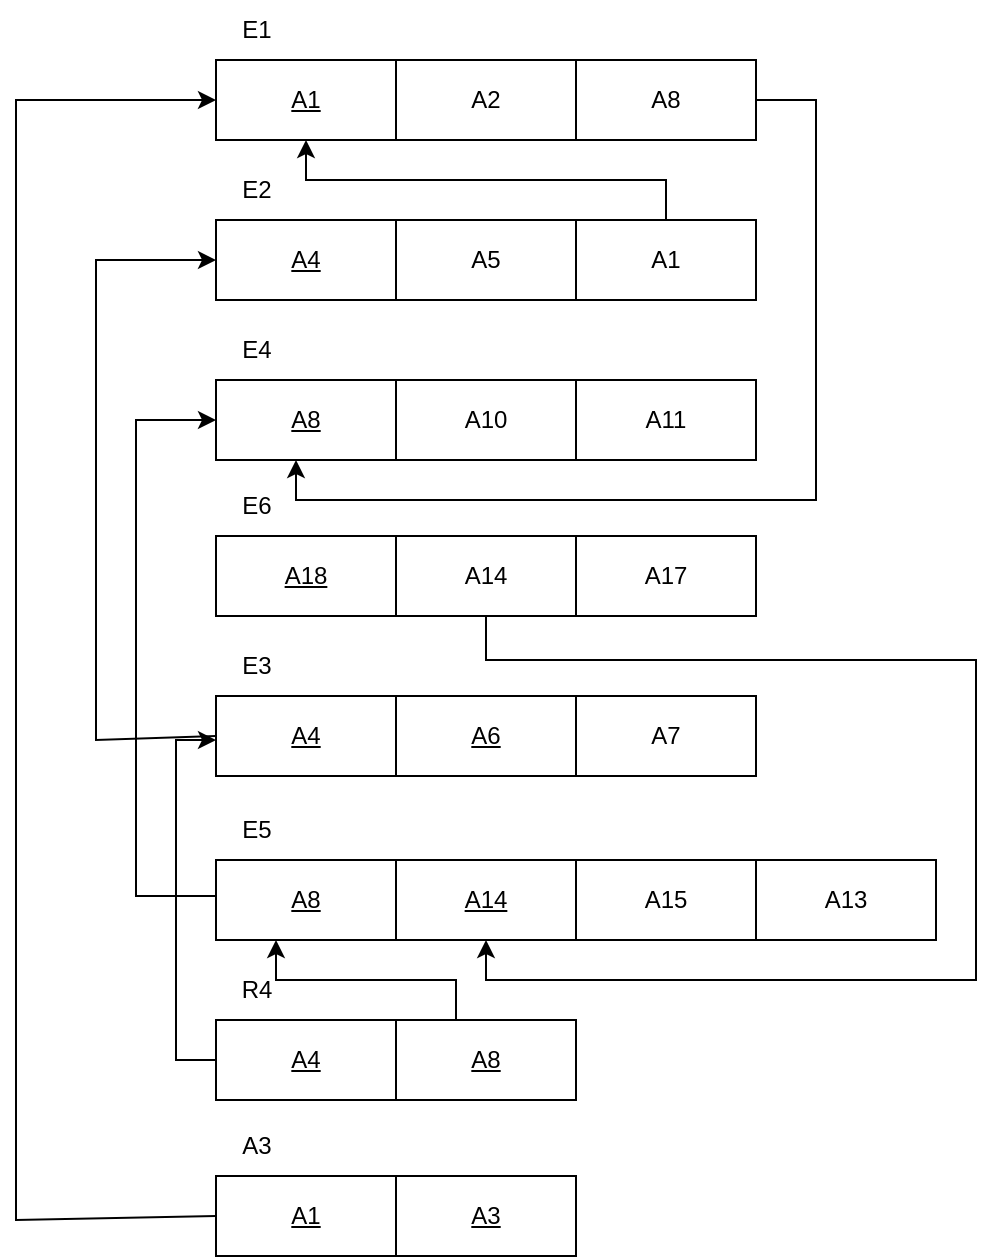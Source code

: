 <mxfile version="26.1.0">
  <diagram id="R2lEEEUBdFMjLlhIrx00" name="Page-1">
    <mxGraphModel dx="466" dy="687" grid="1" gridSize="10" guides="1" tooltips="1" connect="1" arrows="1" fold="1" page="1" pageScale="1" pageWidth="850" pageHeight="1100" math="0" shadow="0" extFonts="Permanent Marker^https://fonts.googleapis.com/css?family=Permanent+Marker">
      <root>
        <mxCell id="0" />
        <mxCell id="1" parent="0" />
        <mxCell id="f3NPworkl2Eo52ftp_1T-24" value="&lt;u&gt;A1&lt;/u&gt;" style="rounded=0;whiteSpace=wrap;html=1;movable=1;resizable=1;rotatable=1;deletable=1;editable=1;locked=0;connectable=1;" vertex="1" parent="1">
          <mxGeometry x="160" y="160" width="90" height="40" as="geometry" />
        </mxCell>
        <mxCell id="f3NPworkl2Eo52ftp_1T-25" value="A2" style="rounded=0;whiteSpace=wrap;html=1;movable=1;resizable=1;rotatable=1;deletable=1;editable=1;locked=0;connectable=1;" vertex="1" parent="1">
          <mxGeometry x="250" y="160" width="90" height="40" as="geometry" />
        </mxCell>
        <mxCell id="f3NPworkl2Eo52ftp_1T-26" value="E1" style="text;html=1;align=center;verticalAlign=middle;resizable=0;points=[];autosize=1;strokeColor=none;fillColor=none;" vertex="1" parent="1">
          <mxGeometry x="160" y="130" width="40" height="30" as="geometry" />
        </mxCell>
        <mxCell id="f3NPworkl2Eo52ftp_1T-27" value="&lt;u&gt;A4&lt;/u&gt;" style="rounded=0;whiteSpace=wrap;html=1;movable=1;resizable=1;rotatable=1;deletable=1;editable=1;locked=0;connectable=1;" vertex="1" parent="1">
          <mxGeometry x="160" y="240" width="90" height="40" as="geometry" />
        </mxCell>
        <mxCell id="f3NPworkl2Eo52ftp_1T-28" value="E2" style="text;html=1;align=center;verticalAlign=middle;resizable=0;points=[];autosize=1;strokeColor=none;fillColor=none;" vertex="1" parent="1">
          <mxGeometry x="160" y="210" width="40" height="30" as="geometry" />
        </mxCell>
        <mxCell id="f3NPworkl2Eo52ftp_1T-29" value="A5" style="rounded=0;whiteSpace=wrap;html=1;movable=1;resizable=1;rotatable=1;deletable=1;editable=1;locked=0;connectable=1;" vertex="1" parent="1">
          <mxGeometry x="250" y="240" width="90" height="40" as="geometry" />
        </mxCell>
        <mxCell id="f3NPworkl2Eo52ftp_1T-30" value="&lt;u&gt;A8&lt;/u&gt;" style="rounded=0;whiteSpace=wrap;html=1;movable=1;resizable=1;rotatable=1;deletable=1;editable=1;locked=0;connectable=1;" vertex="1" parent="1">
          <mxGeometry x="160" y="320" width="90" height="40" as="geometry" />
        </mxCell>
        <mxCell id="f3NPworkl2Eo52ftp_1T-31" value="A10" style="rounded=0;whiteSpace=wrap;html=1;movable=1;resizable=1;rotatable=1;deletable=1;editable=1;locked=0;connectable=1;" vertex="1" parent="1">
          <mxGeometry x="250" y="320" width="90" height="40" as="geometry" />
        </mxCell>
        <mxCell id="f3NPworkl2Eo52ftp_1T-32" value="E4" style="text;html=1;align=center;verticalAlign=middle;resizable=0;points=[];autosize=1;strokeColor=none;fillColor=none;" vertex="1" parent="1">
          <mxGeometry x="160" y="290" width="40" height="30" as="geometry" />
        </mxCell>
        <mxCell id="f3NPworkl2Eo52ftp_1T-33" value="E6" style="text;html=1;align=center;verticalAlign=middle;resizable=0;points=[];autosize=1;strokeColor=none;fillColor=none;" vertex="1" parent="1">
          <mxGeometry x="160" y="368" width="40" height="30" as="geometry" />
        </mxCell>
        <mxCell id="f3NPworkl2Eo52ftp_1T-34" value="&lt;u&gt;A18&lt;/u&gt;" style="rounded=0;whiteSpace=wrap;html=1;movable=1;resizable=1;rotatable=1;deletable=1;editable=1;locked=0;connectable=1;" vertex="1" parent="1">
          <mxGeometry x="160" y="398" width="90" height="40" as="geometry" />
        </mxCell>
        <mxCell id="f3NPworkl2Eo52ftp_1T-36" value="A11" style="rounded=0;whiteSpace=wrap;html=1;movable=1;resizable=1;rotatable=1;deletable=1;editable=1;locked=0;connectable=1;" vertex="1" parent="1">
          <mxGeometry x="340" y="320" width="90" height="40" as="geometry" />
        </mxCell>
        <mxCell id="f3NPworkl2Eo52ftp_1T-37" value="E3" style="text;html=1;align=center;verticalAlign=middle;resizable=0;points=[];autosize=1;strokeColor=none;fillColor=none;" vertex="1" parent="1">
          <mxGeometry x="160" y="448" width="40" height="30" as="geometry" />
        </mxCell>
        <mxCell id="f3NPworkl2Eo52ftp_1T-38" value="&lt;u&gt;A4&lt;/u&gt;" style="rounded=0;whiteSpace=wrap;html=1;movable=1;resizable=1;rotatable=1;deletable=1;editable=1;locked=0;connectable=1;" vertex="1" parent="1">
          <mxGeometry x="160" y="478" width="90" height="40" as="geometry" />
        </mxCell>
        <mxCell id="f3NPworkl2Eo52ftp_1T-39" value="&lt;u&gt;A6&lt;/u&gt;" style="rounded=0;whiteSpace=wrap;html=1;movable=1;resizable=1;rotatable=1;deletable=1;editable=1;locked=0;connectable=1;" vertex="1" parent="1">
          <mxGeometry x="250" y="478" width="90" height="40" as="geometry" />
        </mxCell>
        <mxCell id="f3NPworkl2Eo52ftp_1T-40" value="A7" style="rounded=0;whiteSpace=wrap;html=1;movable=1;resizable=1;rotatable=1;deletable=1;editable=1;locked=0;connectable=1;" vertex="1" parent="1">
          <mxGeometry x="340" y="478" width="90" height="40" as="geometry" />
        </mxCell>
        <mxCell id="f3NPworkl2Eo52ftp_1T-41" value="" style="endArrow=classic;html=1;rounded=0;exitX=0;exitY=0.5;exitDx=0;exitDy=0;entryX=0;entryY=0.5;entryDx=0;entryDy=0;" edge="1" parent="1" source="f3NPworkl2Eo52ftp_1T-38" target="f3NPworkl2Eo52ftp_1T-27">
          <mxGeometry width="50" height="50" relative="1" as="geometry">
            <mxPoint x="190" y="320" as="sourcePoint" />
            <mxPoint x="100" y="500" as="targetPoint" />
            <Array as="points">
              <mxPoint x="100" y="500" />
              <mxPoint x="100" y="370" />
              <mxPoint x="100" y="260" />
            </Array>
          </mxGeometry>
        </mxCell>
        <mxCell id="f3NPworkl2Eo52ftp_1T-42" value="E5" style="text;html=1;align=center;verticalAlign=middle;resizable=0;points=[];autosize=1;strokeColor=none;fillColor=none;" vertex="1" parent="1">
          <mxGeometry x="160" y="530" width="40" height="30" as="geometry" />
        </mxCell>
        <mxCell id="f3NPworkl2Eo52ftp_1T-43" value="&lt;u&gt;A8&lt;/u&gt;" style="rounded=0;whiteSpace=wrap;html=1;movable=1;resizable=1;rotatable=1;deletable=1;editable=1;locked=0;connectable=1;" vertex="1" parent="1">
          <mxGeometry x="160" y="560" width="90" height="40" as="geometry" />
        </mxCell>
        <mxCell id="f3NPworkl2Eo52ftp_1T-45" value="&lt;u&gt;A14&lt;/u&gt;" style="rounded=0;whiteSpace=wrap;html=1;movable=1;resizable=1;rotatable=1;deletable=1;editable=1;locked=0;connectable=1;" vertex="1" parent="1">
          <mxGeometry x="250" y="560" width="90" height="40" as="geometry" />
        </mxCell>
        <mxCell id="f3NPworkl2Eo52ftp_1T-46" value="A15" style="rounded=0;whiteSpace=wrap;html=1;movable=1;resizable=1;rotatable=1;deletable=1;editable=1;locked=0;connectable=1;" vertex="1" parent="1">
          <mxGeometry x="340" y="560" width="90" height="40" as="geometry" />
        </mxCell>
        <mxCell id="f3NPworkl2Eo52ftp_1T-47" value="" style="endArrow=classic;html=1;rounded=0;exitX=0;exitY=0.5;exitDx=0;exitDy=0;entryX=0;entryY=0.5;entryDx=0;entryDy=0;" edge="1" parent="1">
          <mxGeometry width="50" height="50" relative="1" as="geometry">
            <mxPoint x="160" y="578" as="sourcePoint" />
            <mxPoint x="160" y="340" as="targetPoint" />
            <Array as="points">
              <mxPoint x="120" y="578" />
              <mxPoint x="120" y="520" />
              <mxPoint x="120" y="390" />
              <mxPoint x="120" y="340" />
            </Array>
          </mxGeometry>
        </mxCell>
        <mxCell id="f3NPworkl2Eo52ftp_1T-48" value="A8" style="rounded=0;whiteSpace=wrap;html=1;movable=1;resizable=1;rotatable=1;deletable=1;editable=1;locked=0;connectable=1;" vertex="1" parent="1">
          <mxGeometry x="340" y="160" width="90" height="40" as="geometry" />
        </mxCell>
        <mxCell id="f3NPworkl2Eo52ftp_1T-49" value="" style="endArrow=classic;html=1;rounded=0;exitX=1;exitY=0.5;exitDx=0;exitDy=0;entryX=0.5;entryY=1;entryDx=0;entryDy=0;" edge="1" parent="1" source="f3NPworkl2Eo52ftp_1T-48">
          <mxGeometry width="50" height="50" relative="1" as="geometry">
            <mxPoint x="425" y="180" as="sourcePoint" />
            <mxPoint x="200" y="360" as="targetPoint" />
            <Array as="points">
              <mxPoint x="460" y="180" />
              <mxPoint x="460" y="270" />
              <mxPoint x="460" y="380" />
              <mxPoint x="200" y="380" />
            </Array>
          </mxGeometry>
        </mxCell>
        <mxCell id="f3NPworkl2Eo52ftp_1T-50" value="A1" style="rounded=0;whiteSpace=wrap;html=1;movable=1;resizable=1;rotatable=1;deletable=1;editable=1;locked=0;connectable=1;" vertex="1" parent="1">
          <mxGeometry x="340" y="240" width="90" height="40" as="geometry" />
        </mxCell>
        <mxCell id="f3NPworkl2Eo52ftp_1T-51" value="" style="endArrow=classic;html=1;rounded=0;exitX=0.5;exitY=0;exitDx=0;exitDy=0;entryX=0.5;entryY=1;entryDx=0;entryDy=0;" edge="1" parent="1" source="f3NPworkl2Eo52ftp_1T-50" target="f3NPworkl2Eo52ftp_1T-24">
          <mxGeometry width="50" height="50" relative="1" as="geometry">
            <mxPoint x="250" y="420" as="sourcePoint" />
            <mxPoint x="300" y="370" as="targetPoint" />
            <Array as="points">
              <mxPoint x="385" y="220" />
              <mxPoint x="205" y="220" />
            </Array>
          </mxGeometry>
        </mxCell>
        <mxCell id="f3NPworkl2Eo52ftp_1T-52" value="A14" style="rounded=0;whiteSpace=wrap;html=1;movable=1;resizable=1;rotatable=1;deletable=1;editable=1;locked=0;connectable=1;" vertex="1" parent="1">
          <mxGeometry x="250" y="398" width="90" height="40" as="geometry" />
        </mxCell>
        <mxCell id="f3NPworkl2Eo52ftp_1T-53" value="A17" style="rounded=0;whiteSpace=wrap;html=1;movable=1;resizable=1;rotatable=1;deletable=1;editable=1;locked=0;connectable=1;" vertex="1" parent="1">
          <mxGeometry x="340" y="398" width="90" height="40" as="geometry" />
        </mxCell>
        <mxCell id="f3NPworkl2Eo52ftp_1T-54" value="" style="endArrow=classic;html=1;rounded=0;exitX=0.5;exitY=1;exitDx=0;exitDy=0;entryX=0.5;entryY=1;entryDx=0;entryDy=0;" edge="1" parent="1" source="f3NPworkl2Eo52ftp_1T-52" target="f3NPworkl2Eo52ftp_1T-45">
          <mxGeometry width="50" height="50" relative="1" as="geometry">
            <mxPoint x="250" y="420" as="sourcePoint" />
            <mxPoint x="300" y="370" as="targetPoint" />
            <Array as="points">
              <mxPoint x="295" y="460" />
              <mxPoint x="460" y="460" />
              <mxPoint x="540" y="460" />
              <mxPoint x="540" y="520" />
              <mxPoint x="540" y="620" />
              <mxPoint x="460" y="620" />
              <mxPoint x="295" y="620" />
            </Array>
          </mxGeometry>
        </mxCell>
        <mxCell id="f3NPworkl2Eo52ftp_1T-55" value="A13" style="rounded=0;whiteSpace=wrap;html=1;movable=1;resizable=1;rotatable=1;deletable=1;editable=1;locked=0;connectable=1;" vertex="1" parent="1">
          <mxGeometry x="430" y="560" width="90" height="40" as="geometry" />
        </mxCell>
        <mxCell id="f3NPworkl2Eo52ftp_1T-56" value="R4" style="text;html=1;align=center;verticalAlign=middle;resizable=0;points=[];autosize=1;strokeColor=none;fillColor=none;" vertex="1" parent="1">
          <mxGeometry x="160" y="610" width="40" height="30" as="geometry" />
        </mxCell>
        <mxCell id="f3NPworkl2Eo52ftp_1T-57" value="&lt;u&gt;A4&lt;/u&gt;" style="rounded=0;whiteSpace=wrap;html=1;movable=1;resizable=1;rotatable=1;deletable=1;editable=1;locked=0;connectable=1;" vertex="1" parent="1">
          <mxGeometry x="160" y="640" width="90" height="40" as="geometry" />
        </mxCell>
        <mxCell id="f3NPworkl2Eo52ftp_1T-58" value="&lt;u&gt;A8&lt;/u&gt;" style="rounded=0;whiteSpace=wrap;html=1;movable=1;resizable=1;rotatable=1;deletable=1;editable=1;locked=0;connectable=1;" vertex="1" parent="1">
          <mxGeometry x="250" y="640" width="90" height="40" as="geometry" />
        </mxCell>
        <mxCell id="f3NPworkl2Eo52ftp_1T-59" value="" style="endArrow=classic;html=1;rounded=0;exitX=0;exitY=0.5;exitDx=0;exitDy=0;" edge="1" parent="1" source="f3NPworkl2Eo52ftp_1T-57">
          <mxGeometry width="50" height="50" relative="1" as="geometry">
            <mxPoint x="280" y="440" as="sourcePoint" />
            <mxPoint x="160" y="500" as="targetPoint" />
            <Array as="points">
              <mxPoint x="140" y="660" />
              <mxPoint x="140" y="590" />
              <mxPoint x="140" y="500" />
            </Array>
          </mxGeometry>
        </mxCell>
        <mxCell id="f3NPworkl2Eo52ftp_1T-60" value="" style="endArrow=classic;html=1;rounded=0;exitX=0.5;exitY=0;exitDx=0;exitDy=0;entryX=0.5;entryY=1;entryDx=0;entryDy=0;" edge="1" parent="1">
          <mxGeometry width="50" height="50" relative="1" as="geometry">
            <mxPoint x="280" y="640" as="sourcePoint" />
            <mxPoint x="190" y="600" as="targetPoint" />
            <Array as="points">
              <mxPoint x="280" y="620" />
              <mxPoint x="190" y="620" />
            </Array>
          </mxGeometry>
        </mxCell>
        <mxCell id="f3NPworkl2Eo52ftp_1T-61" value="A3" style="text;html=1;align=center;verticalAlign=middle;resizable=0;points=[];autosize=1;strokeColor=none;fillColor=none;" vertex="1" parent="1">
          <mxGeometry x="160" y="688" width="40" height="30" as="geometry" />
        </mxCell>
        <mxCell id="f3NPworkl2Eo52ftp_1T-62" value="&lt;u&gt;A1&lt;/u&gt;" style="rounded=0;whiteSpace=wrap;html=1;movable=1;resizable=1;rotatable=1;deletable=1;editable=1;locked=0;connectable=1;" vertex="1" parent="1">
          <mxGeometry x="160" y="718" width="90" height="40" as="geometry" />
        </mxCell>
        <mxCell id="f3NPworkl2Eo52ftp_1T-63" value="&lt;u&gt;A3&lt;/u&gt;" style="rounded=0;whiteSpace=wrap;html=1;movable=1;resizable=1;rotatable=1;deletable=1;editable=1;locked=0;connectable=1;" vertex="1" parent="1">
          <mxGeometry x="250" y="718" width="90" height="40" as="geometry" />
        </mxCell>
        <mxCell id="f3NPworkl2Eo52ftp_1T-64" value="" style="endArrow=classic;html=1;rounded=0;exitX=0;exitY=0.5;exitDx=0;exitDy=0;entryX=0;entryY=0.5;entryDx=0;entryDy=0;" edge="1" parent="1" source="f3NPworkl2Eo52ftp_1T-62" target="f3NPworkl2Eo52ftp_1T-24">
          <mxGeometry width="50" height="50" relative="1" as="geometry">
            <mxPoint x="240" y="440" as="sourcePoint" />
            <mxPoint x="290" y="390" as="targetPoint" />
            <Array as="points">
              <mxPoint x="60" y="740" />
              <mxPoint x="60" y="460" />
              <mxPoint x="60" y="180" />
            </Array>
          </mxGeometry>
        </mxCell>
      </root>
    </mxGraphModel>
  </diagram>
</mxfile>

